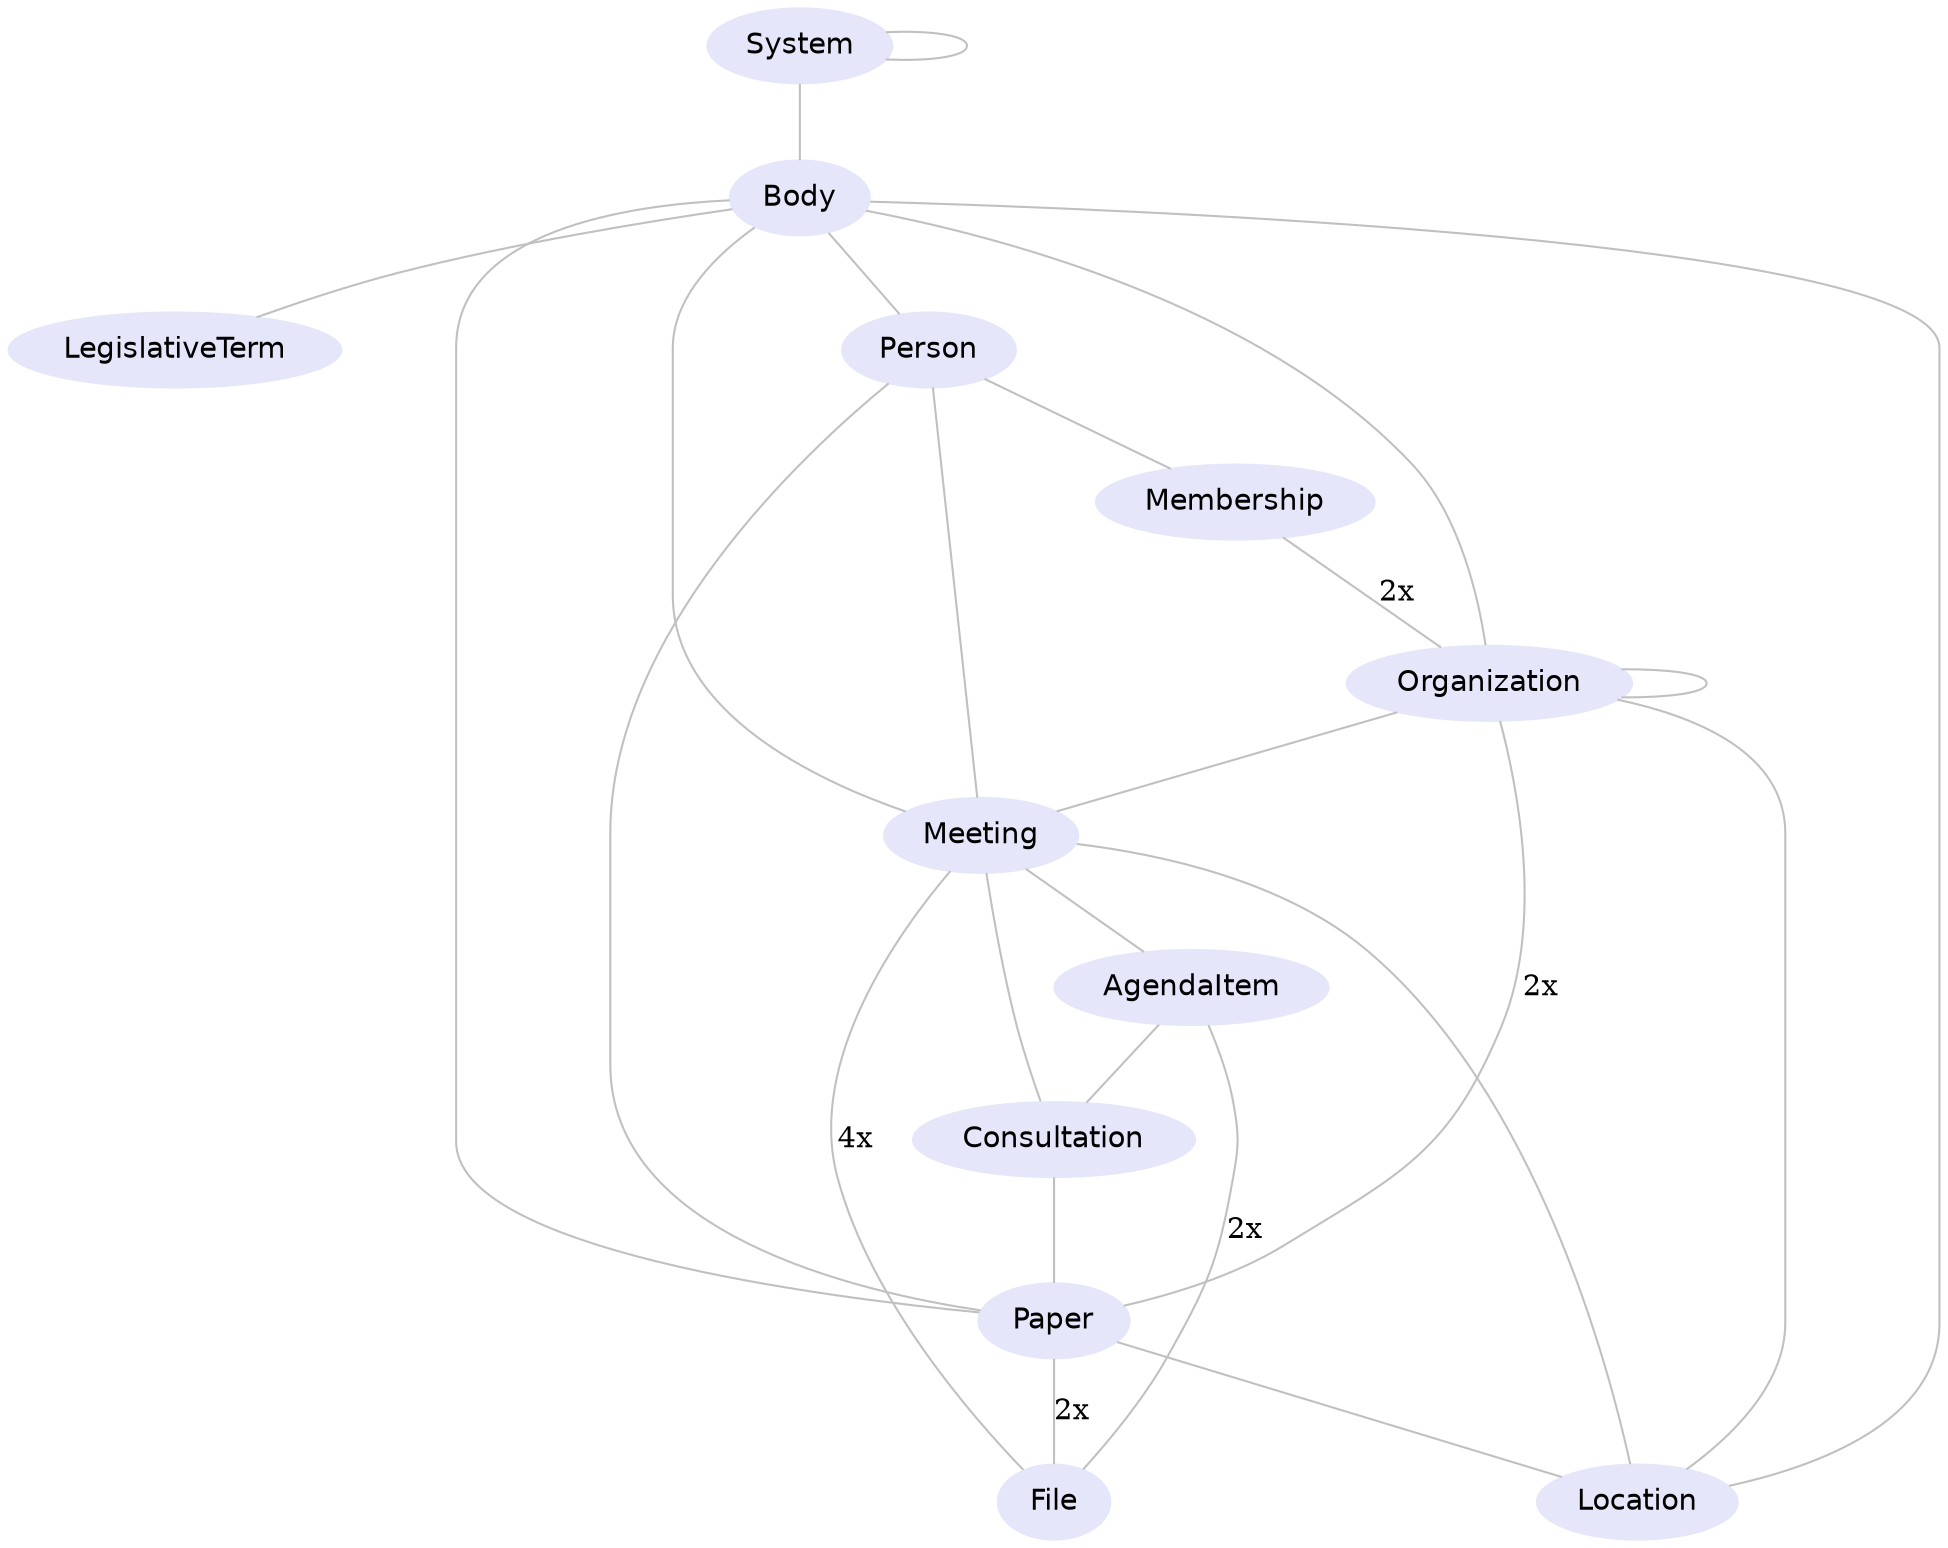graph distributed {
  graph [nodesep=0.5]
  node [fontname="Helvetica", color="Lavender", style="filled"]
  edge [color="Gray"]
  System -- System;
  System -- Body;
  Body -- LegislativeTerm;
  Body -- Meeting;
  Body -- Organization;
  Body -- Person;
  Body -- Location;
  Body -- Paper;
  Person -- Membership;
  Person -- Paper;
  Person -- Meeting;
  Membership -- Organization[label="2x"];
  Organization -- Organization;
  Organization -- Meeting;
  Organization -- Location;
  Organization -- Paper[label="2x"];
  Meeting -- Consultation;
  Meeting -- AgendaItem;
  Meeting -- Location;
  Meeting -- File[label="4x"];
  AgendaItem -- Consultation;
  AgendaItem -- File[label="2x"];
  Consultation -- Paper;
  Paper -- Location;
  Paper -- File[label="2x"];
}